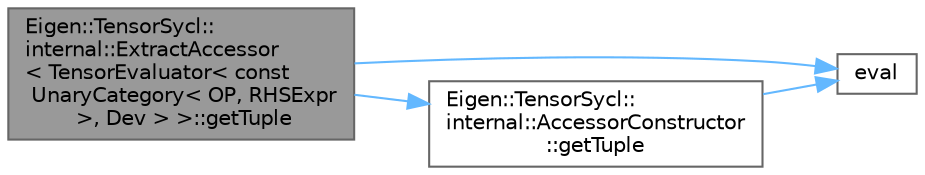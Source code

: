 digraph "Eigen::TensorSycl::internal::ExtractAccessor&lt; TensorEvaluator&lt; const UnaryCategory&lt; OP, RHSExpr &gt;, Dev &gt; &gt;::getTuple"
{
 // LATEX_PDF_SIZE
  bgcolor="transparent";
  edge [fontname=Helvetica,fontsize=10,labelfontname=Helvetica,labelfontsize=10];
  node [fontname=Helvetica,fontsize=10,shape=box,height=0.2,width=0.4];
  rankdir="LR";
  Node1 [id="Node000001",label="Eigen::TensorSycl::\linternal::ExtractAccessor\l\< TensorEvaluator\< const\l UnaryCategory\< OP, RHSExpr\l \>, Dev \> \>::getTuple",height=0.2,width=0.4,color="gray40", fillcolor="grey60", style="filled", fontcolor="black",tooltip=" "];
  Node1 -> Node2 [id="edge4_Node000001_Node000002",color="steelblue1",style="solid",tooltip=" "];
  Node2 [id="Node000002",label="eval",height=0.2,width=0.4,color="grey40", fillcolor="white", style="filled",URL="$sparse__permutations_8cpp.html#abf03ad46cd5db5b4eabad69a86a13a6c",tooltip=" "];
  Node1 -> Node3 [id="edge5_Node000001_Node000003",color="steelblue1",style="solid",tooltip=" "];
  Node3 [id="Node000003",label="Eigen::TensorSycl::\linternal::AccessorConstructor\l::getTuple",height=0.2,width=0.4,color="grey40", fillcolor="white", style="filled",URL="$struct_eigen_1_1_tensor_sycl_1_1internal_1_1_accessor_constructor.html#a7afcb4b214e2371f61cdeb81eda14e5a",tooltip=" "];
  Node3 -> Node2 [id="edge6_Node000003_Node000002",color="steelblue1",style="solid",tooltip=" "];
}
